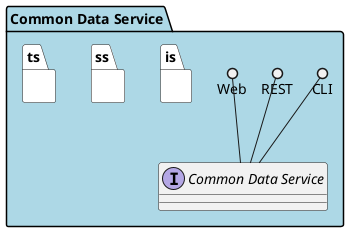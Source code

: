 @startuml



package "Common Data Service" #lightblue {

    interface "Common Data Service" as i {
    
    }


    CLI ()-- i
    REST ()-- i
    Web ()-- i
    


package is #white {
}

package ss #white {
}

package ts #white {
}

}

@enduml
